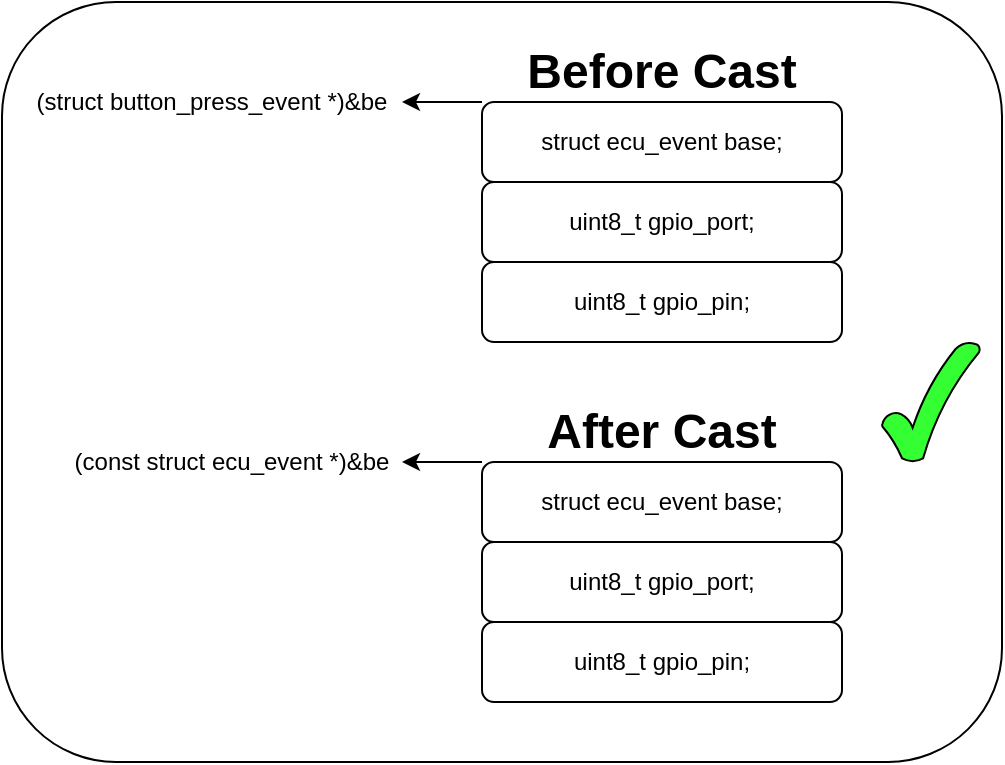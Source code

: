 <mxfile version="21.1.2" type="device" pages="2">
  <diagram name="valid_cast" id="y9-beaZWSQQv7NaGtLsX">
    <mxGraphModel dx="989" dy="582" grid="1" gridSize="10" guides="1" tooltips="1" connect="1" arrows="1" fold="1" page="1" pageScale="1" pageWidth="850" pageHeight="1100" math="0" shadow="0">
      <root>
        <mxCell id="0" />
        <mxCell id="1" parent="0" />
        <mxCell id="PQ55dtsqSOmKt8OIj3YY-19" value="" style="rounded=1;whiteSpace=wrap;html=1;" parent="1" vertex="1">
          <mxGeometry x="40" y="260" width="500" height="380" as="geometry" />
        </mxCell>
        <mxCell id="PQ55dtsqSOmKt8OIj3YY-17" style="edgeStyle=orthogonalEdgeStyle;rounded=0;orthogonalLoop=1;jettySize=auto;html=1;exitX=0;exitY=0;exitDx=0;exitDy=0;entryX=1;entryY=0.5;entryDx=0;entryDy=0;" parent="1" source="j96ZbLQBXXI08Lm7gLZK-1" target="j96ZbLQBXXI08Lm7gLZK-4" edge="1">
          <mxGeometry relative="1" as="geometry">
            <mxPoint x="250" y="310" as="targetPoint" />
            <Array as="points">
              <mxPoint x="270" y="310" />
              <mxPoint x="270" y="310" />
            </Array>
          </mxGeometry>
        </mxCell>
        <mxCell id="j96ZbLQBXXI08Lm7gLZK-1" value="struct ecu_event base;" style="rounded=1;whiteSpace=wrap;html=1;" parent="1" vertex="1">
          <mxGeometry x="280" y="310" width="180" height="40" as="geometry" />
        </mxCell>
        <mxCell id="j96ZbLQBXXI08Lm7gLZK-2" value="uint8_t gpio_port;" style="rounded=1;whiteSpace=wrap;html=1;" parent="1" vertex="1">
          <mxGeometry x="280" y="350" width="180" height="40" as="geometry" />
        </mxCell>
        <mxCell id="j96ZbLQBXXI08Lm7gLZK-3" value="uint8_t gpio_pin;" style="rounded=1;whiteSpace=wrap;html=1;" parent="1" vertex="1">
          <mxGeometry x="280" y="390" width="180" height="40" as="geometry" />
        </mxCell>
        <mxCell id="j96ZbLQBXXI08Lm7gLZK-4" value="(struct button_press_event *)&amp;amp;be" style="text;html=1;strokeColor=none;fillColor=none;align=center;verticalAlign=middle;whiteSpace=wrap;rounded=0;" parent="1" vertex="1">
          <mxGeometry x="50" y="295" width="190" height="30" as="geometry" />
        </mxCell>
        <mxCell id="PQ55dtsqSOmKt8OIj3YY-18" style="edgeStyle=orthogonalEdgeStyle;rounded=0;orthogonalLoop=1;jettySize=auto;html=1;exitX=0;exitY=0;exitDx=0;exitDy=0;entryX=1;entryY=0.5;entryDx=0;entryDy=0;" parent="1" source="j96ZbLQBXXI08Lm7gLZK-17" target="j96ZbLQBXXI08Lm7gLZK-20" edge="1">
          <mxGeometry relative="1" as="geometry">
            <mxPoint x="250" y="490" as="targetPoint" />
            <Array as="points">
              <mxPoint x="270" y="490" />
              <mxPoint x="270" y="490" />
            </Array>
          </mxGeometry>
        </mxCell>
        <mxCell id="j96ZbLQBXXI08Lm7gLZK-17" value="struct ecu_event base;" style="rounded=1;whiteSpace=wrap;html=1;" parent="1" vertex="1">
          <mxGeometry x="280" y="490" width="180" height="40" as="geometry" />
        </mxCell>
        <mxCell id="j96ZbLQBXXI08Lm7gLZK-18" value="uint8_t gpio_port;" style="rounded=1;whiteSpace=wrap;html=1;" parent="1" vertex="1">
          <mxGeometry x="280" y="530" width="180" height="40" as="geometry" />
        </mxCell>
        <mxCell id="j96ZbLQBXXI08Lm7gLZK-19" value="uint8_t gpio_pin;" style="rounded=1;whiteSpace=wrap;html=1;" parent="1" vertex="1">
          <mxGeometry x="280" y="570" width="180" height="40" as="geometry" />
        </mxCell>
        <mxCell id="j96ZbLQBXXI08Lm7gLZK-20" value="(const struct ecu_event *)&amp;amp;be" style="text;html=1;strokeColor=none;fillColor=none;align=center;verticalAlign=middle;whiteSpace=wrap;rounded=0;" parent="1" vertex="1">
          <mxGeometry x="70" y="475" width="170" height="30" as="geometry" />
        </mxCell>
        <mxCell id="x4PQ5ijrD9DHwHKBFbBA-1" value="&lt;b&gt;&lt;font style=&quot;font-size: 24px;&quot;&gt;Before Cast&lt;/font&gt;&lt;/b&gt;" style="text;html=1;strokeColor=none;fillColor=none;align=center;verticalAlign=middle;whiteSpace=wrap;rounded=0;" parent="1" vertex="1">
          <mxGeometry x="285" y="280" width="170" height="30" as="geometry" />
        </mxCell>
        <mxCell id="x4PQ5ijrD9DHwHKBFbBA-2" value="&lt;b&gt;&lt;font style=&quot;font-size: 24px;&quot;&gt;After Cast&lt;/font&gt;&lt;/b&gt;" style="text;html=1;strokeColor=none;fillColor=none;align=center;verticalAlign=middle;whiteSpace=wrap;rounded=0;" parent="1" vertex="1">
          <mxGeometry x="285" y="460" width="170" height="30" as="geometry" />
        </mxCell>
        <mxCell id="x4PQ5ijrD9DHwHKBFbBA-3" value="" style="verticalLabelPosition=bottom;verticalAlign=top;html=1;shape=mxgraph.basic.tick;fillColor=#33ff33;" parent="1" vertex="1">
          <mxGeometry x="480" y="430" width="49" height="60" as="geometry" />
        </mxCell>
      </root>
    </mxGraphModel>
  </diagram>
  <diagram id="3IQuFxZSmZy111dSFBuz" name="invalid_cast">
    <mxGraphModel dx="989" dy="582" grid="1" gridSize="10" guides="1" tooltips="1" connect="1" arrows="1" fold="1" page="1" pageScale="1" pageWidth="850" pageHeight="1100" math="0" shadow="0">
      <root>
        <mxCell id="0" />
        <mxCell id="1" parent="0" />
        <mxCell id="4R8pZyAFJr9Tlpl1026R-1" value="" style="rounded=1;whiteSpace=wrap;html=1;" parent="1" vertex="1">
          <mxGeometry x="40" y="260" width="500" height="380" as="geometry" />
        </mxCell>
        <mxCell id="4R8pZyAFJr9Tlpl1026R-2" style="edgeStyle=orthogonalEdgeStyle;rounded=0;orthogonalLoop=1;jettySize=auto;html=1;exitX=0;exitY=0;exitDx=0;exitDy=0;entryX=1;entryY=0.5;entryDx=0;entryDy=0;" parent="1" source="4R8pZyAFJr9Tlpl1026R-3" target="4R8pZyAFJr9Tlpl1026R-6" edge="1">
          <mxGeometry relative="1" as="geometry">
            <mxPoint x="250" y="310" as="targetPoint" />
            <Array as="points">
              <mxPoint x="270" y="310" />
              <mxPoint x="270" y="310" />
            </Array>
          </mxGeometry>
        </mxCell>
        <mxCell id="4R8pZyAFJr9Tlpl1026R-3" value="uint8_t gpio_port;" style="rounded=1;whiteSpace=wrap;html=1;" parent="1" vertex="1">
          <mxGeometry x="280" y="310" width="180" height="40" as="geometry" />
        </mxCell>
        <mxCell id="4R8pZyAFJr9Tlpl1026R-4" value="struct ecu_event base;" style="rounded=1;whiteSpace=wrap;html=1;" parent="1" vertex="1">
          <mxGeometry x="280" y="350" width="180" height="40" as="geometry" />
        </mxCell>
        <mxCell id="4R8pZyAFJr9Tlpl1026R-5" value="uint8_t gpio_pin;" style="rounded=1;whiteSpace=wrap;html=1;" parent="1" vertex="1">
          <mxGeometry x="280" y="390" width="180" height="40" as="geometry" />
        </mxCell>
        <mxCell id="4R8pZyAFJr9Tlpl1026R-6" value="(struct button_press_event *)&amp;amp;be" style="text;html=1;strokeColor=none;fillColor=none;align=center;verticalAlign=middle;whiteSpace=wrap;rounded=0;" parent="1" vertex="1">
          <mxGeometry x="50" y="295" width="190" height="30" as="geometry" />
        </mxCell>
        <mxCell id="4R8pZyAFJr9Tlpl1026R-7" style="edgeStyle=orthogonalEdgeStyle;rounded=0;orthogonalLoop=1;jettySize=auto;html=1;exitX=0;exitY=0;exitDx=0;exitDy=0;entryX=1;entryY=0.5;entryDx=0;entryDy=0;" parent="1" source="4R8pZyAFJr9Tlpl1026R-8" target="4R8pZyAFJr9Tlpl1026R-11" edge="1">
          <mxGeometry relative="1" as="geometry">
            <mxPoint x="250" y="490" as="targetPoint" />
            <Array as="points">
              <mxPoint x="270" y="490" />
              <mxPoint x="270" y="490" />
            </Array>
          </mxGeometry>
        </mxCell>
        <mxCell id="4R8pZyAFJr9Tlpl1026R-8" value="uint8_t gpio_port;" style="rounded=1;whiteSpace=wrap;html=1;" parent="1" vertex="1">
          <mxGeometry x="280" y="490" width="180" height="40" as="geometry" />
        </mxCell>
        <mxCell id="4R8pZyAFJr9Tlpl1026R-9" value="struct ecu_event base;" style="rounded=1;whiteSpace=wrap;html=1;" parent="1" vertex="1">
          <mxGeometry x="280" y="530" width="180" height="40" as="geometry" />
        </mxCell>
        <mxCell id="4R8pZyAFJr9Tlpl1026R-10" value="uint8_t gpio_pin;" style="rounded=1;whiteSpace=wrap;html=1;" parent="1" vertex="1">
          <mxGeometry x="280" y="570" width="180" height="40" as="geometry" />
        </mxCell>
        <mxCell id="4R8pZyAFJr9Tlpl1026R-11" value="(const struct ecu_event *)&amp;amp;be" style="text;html=1;strokeColor=none;fillColor=none;align=center;verticalAlign=middle;whiteSpace=wrap;rounded=0;" parent="1" vertex="1">
          <mxGeometry x="70" y="475" width="170" height="30" as="geometry" />
        </mxCell>
        <mxCell id="4R8pZyAFJr9Tlpl1026R-12" value="&lt;b&gt;&lt;font style=&quot;font-size: 24px;&quot;&gt;Before Cast&lt;/font&gt;&lt;/b&gt;" style="text;html=1;strokeColor=none;fillColor=none;align=center;verticalAlign=middle;whiteSpace=wrap;rounded=0;" parent="1" vertex="1">
          <mxGeometry x="285" y="280" width="170" height="30" as="geometry" />
        </mxCell>
        <mxCell id="4R8pZyAFJr9Tlpl1026R-13" value="&lt;b&gt;&lt;font style=&quot;font-size: 24px;&quot;&gt;After Cast&lt;/font&gt;&lt;/b&gt;" style="text;html=1;strokeColor=none;fillColor=none;align=center;verticalAlign=middle;whiteSpace=wrap;rounded=0;" parent="1" vertex="1">
          <mxGeometry x="285" y="460" width="170" height="30" as="geometry" />
        </mxCell>
        <mxCell id="4R8pZyAFJr9Tlpl1026R-15" value="" style="verticalLabelPosition=bottom;verticalAlign=top;html=1;shape=mxgraph.basic.x;fillColor=#ff0000;" parent="1" vertex="1">
          <mxGeometry x="469" y="430" width="60" height="60" as="geometry" />
        </mxCell>
      </root>
    </mxGraphModel>
  </diagram>
</mxfile>
